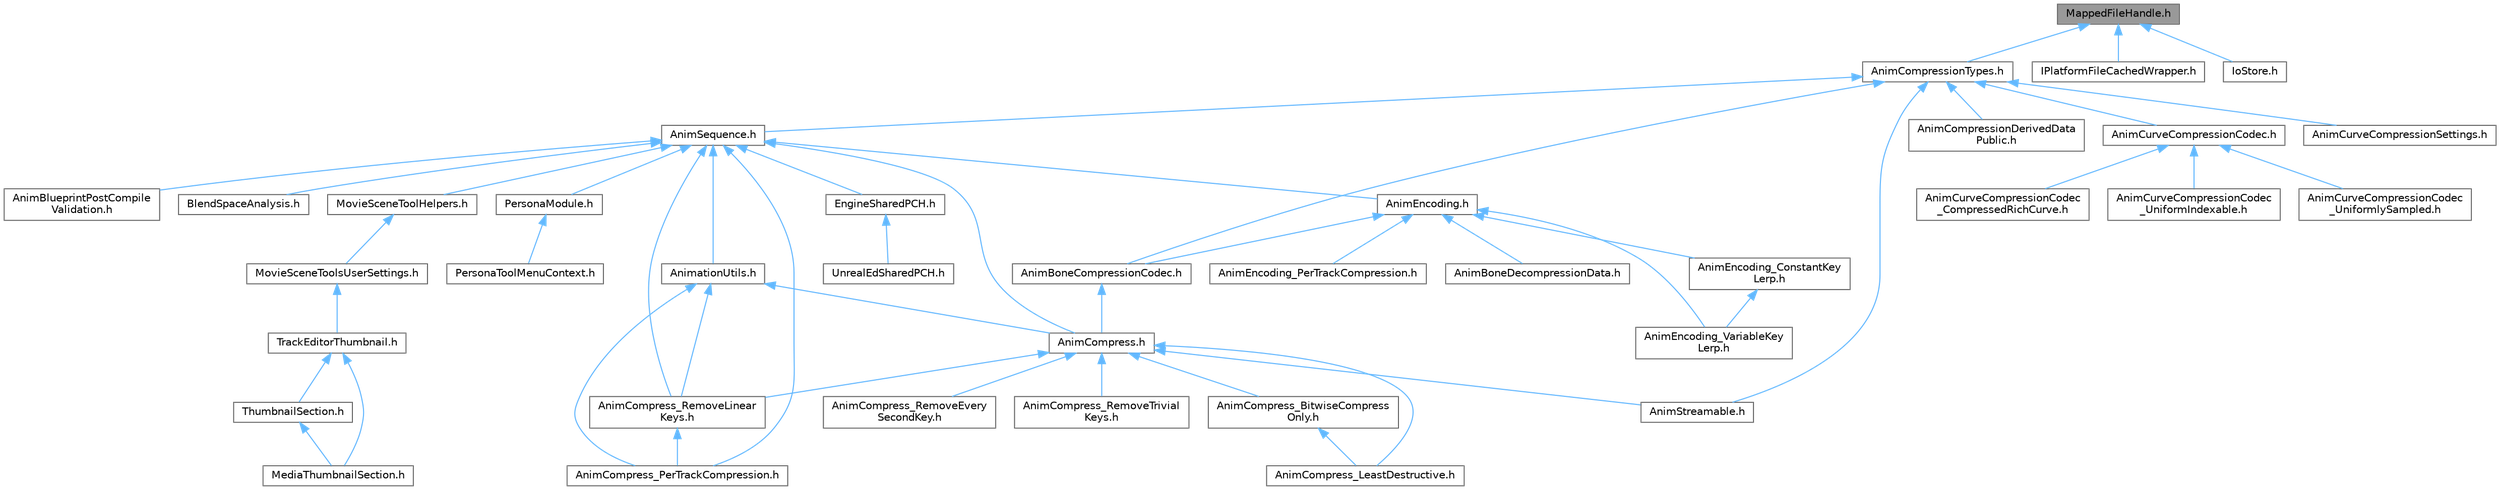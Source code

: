 digraph "MappedFileHandle.h"
{
 // INTERACTIVE_SVG=YES
 // LATEX_PDF_SIZE
  bgcolor="transparent";
  edge [fontname=Helvetica,fontsize=10,labelfontname=Helvetica,labelfontsize=10];
  node [fontname=Helvetica,fontsize=10,shape=box,height=0.2,width=0.4];
  Node1 [id="Node000001",label="MappedFileHandle.h",height=0.2,width=0.4,color="gray40", fillcolor="grey60", style="filled", fontcolor="black",tooltip=" "];
  Node1 -> Node2 [id="edge1_Node000001_Node000002",dir="back",color="steelblue1",style="solid",tooltip=" "];
  Node2 [id="Node000002",label="AnimCompressionTypes.h",height=0.2,width=0.4,color="grey40", fillcolor="white", style="filled",URL="$d1/d3b/AnimCompressionTypes_8h.html",tooltip=" "];
  Node2 -> Node3 [id="edge2_Node000002_Node000003",dir="back",color="steelblue1",style="solid",tooltip=" "];
  Node3 [id="Node000003",label="AnimBoneCompressionCodec.h",height=0.2,width=0.4,color="grey40", fillcolor="white", style="filled",URL="$dd/dc3/AnimBoneCompressionCodec_8h.html",tooltip=" "];
  Node3 -> Node4 [id="edge3_Node000003_Node000004",dir="back",color="steelblue1",style="solid",tooltip=" "];
  Node4 [id="Node000004",label="AnimCompress.h",height=0.2,width=0.4,color="grey40", fillcolor="white", style="filled",URL="$dd/d6d/AnimCompress_8h.html",tooltip=" "];
  Node4 -> Node5 [id="edge4_Node000004_Node000005",dir="back",color="steelblue1",style="solid",tooltip=" "];
  Node5 [id="Node000005",label="AnimCompress_BitwiseCompress\lOnly.h",height=0.2,width=0.4,color="grey40", fillcolor="white", style="filled",URL="$df/dd5/AnimCompress__BitwiseCompressOnly_8h.html",tooltip=" "];
  Node5 -> Node6 [id="edge5_Node000005_Node000006",dir="back",color="steelblue1",style="solid",tooltip=" "];
  Node6 [id="Node000006",label="AnimCompress_LeastDestructive.h",height=0.2,width=0.4,color="grey40", fillcolor="white", style="filled",URL="$da/d93/AnimCompress__LeastDestructive_8h.html",tooltip=" "];
  Node4 -> Node6 [id="edge6_Node000004_Node000006",dir="back",color="steelblue1",style="solid",tooltip=" "];
  Node4 -> Node7 [id="edge7_Node000004_Node000007",dir="back",color="steelblue1",style="solid",tooltip=" "];
  Node7 [id="Node000007",label="AnimCompress_RemoveEvery\lSecondKey.h",height=0.2,width=0.4,color="grey40", fillcolor="white", style="filled",URL="$d6/dc2/AnimCompress__RemoveEverySecondKey_8h.html",tooltip=" "];
  Node4 -> Node8 [id="edge8_Node000004_Node000008",dir="back",color="steelblue1",style="solid",tooltip=" "];
  Node8 [id="Node000008",label="AnimCompress_RemoveLinear\lKeys.h",height=0.2,width=0.4,color="grey40", fillcolor="white", style="filled",URL="$d1/d0a/AnimCompress__RemoveLinearKeys_8h.html",tooltip=" "];
  Node8 -> Node9 [id="edge9_Node000008_Node000009",dir="back",color="steelblue1",style="solid",tooltip=" "];
  Node9 [id="Node000009",label="AnimCompress_PerTrackCompression.h",height=0.2,width=0.4,color="grey40", fillcolor="white", style="filled",URL="$d1/d22/AnimCompress__PerTrackCompression_8h.html",tooltip=" "];
  Node4 -> Node10 [id="edge10_Node000004_Node000010",dir="back",color="steelblue1",style="solid",tooltip=" "];
  Node10 [id="Node000010",label="AnimCompress_RemoveTrivial\lKeys.h",height=0.2,width=0.4,color="grey40", fillcolor="white", style="filled",URL="$d0/d60/AnimCompress__RemoveTrivialKeys_8h.html",tooltip=" "];
  Node4 -> Node11 [id="edge11_Node000004_Node000011",dir="back",color="steelblue1",style="solid",tooltip=" "];
  Node11 [id="Node000011",label="AnimStreamable.h",height=0.2,width=0.4,color="grey40", fillcolor="white", style="filled",URL="$d1/d46/AnimStreamable_8h.html",tooltip=" "];
  Node2 -> Node12 [id="edge12_Node000002_Node000012",dir="back",color="steelblue1",style="solid",tooltip=" "];
  Node12 [id="Node000012",label="AnimCompressionDerivedData\lPublic.h",height=0.2,width=0.4,color="grey40", fillcolor="white", style="filled",URL="$dc/d36/AnimCompressionDerivedDataPublic_8h.html",tooltip=" "];
  Node2 -> Node13 [id="edge13_Node000002_Node000013",dir="back",color="steelblue1",style="solid",tooltip=" "];
  Node13 [id="Node000013",label="AnimCurveCompressionCodec.h",height=0.2,width=0.4,color="grey40", fillcolor="white", style="filled",URL="$d3/d77/AnimCurveCompressionCodec_8h.html",tooltip=" "];
  Node13 -> Node14 [id="edge14_Node000013_Node000014",dir="back",color="steelblue1",style="solid",tooltip=" "];
  Node14 [id="Node000014",label="AnimCurveCompressionCodec\l_CompressedRichCurve.h",height=0.2,width=0.4,color="grey40", fillcolor="white", style="filled",URL="$db/d72/AnimCurveCompressionCodec__CompressedRichCurve_8h.html",tooltip=" "];
  Node13 -> Node15 [id="edge15_Node000013_Node000015",dir="back",color="steelblue1",style="solid",tooltip=" "];
  Node15 [id="Node000015",label="AnimCurveCompressionCodec\l_UniformIndexable.h",height=0.2,width=0.4,color="grey40", fillcolor="white", style="filled",URL="$d7/d0a/AnimCurveCompressionCodec__UniformIndexable_8h.html",tooltip=" "];
  Node13 -> Node16 [id="edge16_Node000013_Node000016",dir="back",color="steelblue1",style="solid",tooltip=" "];
  Node16 [id="Node000016",label="AnimCurveCompressionCodec\l_UniformlySampled.h",height=0.2,width=0.4,color="grey40", fillcolor="white", style="filled",URL="$da/d4c/AnimCurveCompressionCodec__UniformlySampled_8h.html",tooltip=" "];
  Node2 -> Node17 [id="edge17_Node000002_Node000017",dir="back",color="steelblue1",style="solid",tooltip=" "];
  Node17 [id="Node000017",label="AnimCurveCompressionSettings.h",height=0.2,width=0.4,color="grey40", fillcolor="white", style="filled",URL="$d0/d49/AnimCurveCompressionSettings_8h.html",tooltip=" "];
  Node2 -> Node18 [id="edge18_Node000002_Node000018",dir="back",color="steelblue1",style="solid",tooltip=" "];
  Node18 [id="Node000018",label="AnimSequence.h",height=0.2,width=0.4,color="grey40", fillcolor="white", style="filled",URL="$d0/d8a/AnimSequence_8h.html",tooltip=" "];
  Node18 -> Node19 [id="edge19_Node000018_Node000019",dir="back",color="steelblue1",style="solid",tooltip=" "];
  Node19 [id="Node000019",label="AnimBlueprintPostCompile\lValidation.h",height=0.2,width=0.4,color="grey40", fillcolor="white", style="filled",URL="$de/d1b/AnimBlueprintPostCompileValidation_8h.html",tooltip=" "];
  Node18 -> Node4 [id="edge20_Node000018_Node000004",dir="back",color="steelblue1",style="solid",tooltip=" "];
  Node18 -> Node9 [id="edge21_Node000018_Node000009",dir="back",color="steelblue1",style="solid",tooltip=" "];
  Node18 -> Node8 [id="edge22_Node000018_Node000008",dir="back",color="steelblue1",style="solid",tooltip=" "];
  Node18 -> Node20 [id="edge23_Node000018_Node000020",dir="back",color="steelblue1",style="solid",tooltip=" "];
  Node20 [id="Node000020",label="AnimEncoding.h",height=0.2,width=0.4,color="grey40", fillcolor="white", style="filled",URL="$d9/dfd/AnimEncoding_8h.html",tooltip=" "];
  Node20 -> Node3 [id="edge24_Node000020_Node000003",dir="back",color="steelblue1",style="solid",tooltip=" "];
  Node20 -> Node21 [id="edge25_Node000020_Node000021",dir="back",color="steelblue1",style="solid",tooltip=" "];
  Node21 [id="Node000021",label="AnimBoneDecompressionData.h",height=0.2,width=0.4,color="grey40", fillcolor="white", style="filled",URL="$d9/d92/AnimBoneDecompressionData_8h.html",tooltip=" "];
  Node20 -> Node22 [id="edge26_Node000020_Node000022",dir="back",color="steelblue1",style="solid",tooltip=" "];
  Node22 [id="Node000022",label="AnimEncoding_ConstantKey\lLerp.h",height=0.2,width=0.4,color="grey40", fillcolor="white", style="filled",URL="$d8/d74/AnimEncoding__ConstantKeyLerp_8h.html",tooltip=" "];
  Node22 -> Node23 [id="edge27_Node000022_Node000023",dir="back",color="steelblue1",style="solid",tooltip=" "];
  Node23 [id="Node000023",label="AnimEncoding_VariableKey\lLerp.h",height=0.2,width=0.4,color="grey40", fillcolor="white", style="filled",URL="$d7/d4b/AnimEncoding__VariableKeyLerp_8h.html",tooltip=" "];
  Node20 -> Node24 [id="edge28_Node000020_Node000024",dir="back",color="steelblue1",style="solid",tooltip=" "];
  Node24 [id="Node000024",label="AnimEncoding_PerTrackCompression.h",height=0.2,width=0.4,color="grey40", fillcolor="white", style="filled",URL="$dc/d27/AnimEncoding__PerTrackCompression_8h.html",tooltip=" "];
  Node20 -> Node23 [id="edge29_Node000020_Node000023",dir="back",color="steelblue1",style="solid",tooltip=" "];
  Node18 -> Node25 [id="edge30_Node000018_Node000025",dir="back",color="steelblue1",style="solid",tooltip=" "];
  Node25 [id="Node000025",label="AnimationUtils.h",height=0.2,width=0.4,color="grey40", fillcolor="white", style="filled",URL="$d6/db6/AnimationUtils_8h.html",tooltip=" "];
  Node25 -> Node4 [id="edge31_Node000025_Node000004",dir="back",color="steelblue1",style="solid",tooltip=" "];
  Node25 -> Node9 [id="edge32_Node000025_Node000009",dir="back",color="steelblue1",style="solid",tooltip=" "];
  Node25 -> Node8 [id="edge33_Node000025_Node000008",dir="back",color="steelblue1",style="solid",tooltip=" "];
  Node18 -> Node26 [id="edge34_Node000018_Node000026",dir="back",color="steelblue1",style="solid",tooltip=" "];
  Node26 [id="Node000026",label="BlendSpaceAnalysis.h",height=0.2,width=0.4,color="grey40", fillcolor="white", style="filled",URL="$d7/daf/BlendSpaceAnalysis_8h.html",tooltip=" "];
  Node18 -> Node27 [id="edge35_Node000018_Node000027",dir="back",color="steelblue1",style="solid",tooltip=" "];
  Node27 [id="Node000027",label="EngineSharedPCH.h",height=0.2,width=0.4,color="grey40", fillcolor="white", style="filled",URL="$dc/dbb/EngineSharedPCH_8h.html",tooltip=" "];
  Node27 -> Node28 [id="edge36_Node000027_Node000028",dir="back",color="steelblue1",style="solid",tooltip=" "];
  Node28 [id="Node000028",label="UnrealEdSharedPCH.h",height=0.2,width=0.4,color="grey40", fillcolor="white", style="filled",URL="$d1/de6/UnrealEdSharedPCH_8h.html",tooltip=" "];
  Node18 -> Node29 [id="edge37_Node000018_Node000029",dir="back",color="steelblue1",style="solid",tooltip=" "];
  Node29 [id="Node000029",label="MovieSceneToolHelpers.h",height=0.2,width=0.4,color="grey40", fillcolor="white", style="filled",URL="$d4/d0e/MovieSceneToolHelpers_8h.html",tooltip=" "];
  Node29 -> Node30 [id="edge38_Node000029_Node000030",dir="back",color="steelblue1",style="solid",tooltip=" "];
  Node30 [id="Node000030",label="MovieSceneToolsUserSettings.h",height=0.2,width=0.4,color="grey40", fillcolor="white", style="filled",URL="$d5/dab/MovieSceneToolsUserSettings_8h.html",tooltip=" "];
  Node30 -> Node31 [id="edge39_Node000030_Node000031",dir="back",color="steelblue1",style="solid",tooltip=" "];
  Node31 [id="Node000031",label="TrackEditorThumbnail.h",height=0.2,width=0.4,color="grey40", fillcolor="white", style="filled",URL="$d6/d44/TrackEditorThumbnail_8h.html",tooltip=" "];
  Node31 -> Node32 [id="edge40_Node000031_Node000032",dir="back",color="steelblue1",style="solid",tooltip=" "];
  Node32 [id="Node000032",label="MediaThumbnailSection.h",height=0.2,width=0.4,color="grey40", fillcolor="white", style="filled",URL="$d8/dfe/MediaThumbnailSection_8h.html",tooltip=" "];
  Node31 -> Node33 [id="edge41_Node000031_Node000033",dir="back",color="steelblue1",style="solid",tooltip=" "];
  Node33 [id="Node000033",label="ThumbnailSection.h",height=0.2,width=0.4,color="grey40", fillcolor="white", style="filled",URL="$de/daf/ThumbnailSection_8h.html",tooltip=" "];
  Node33 -> Node32 [id="edge42_Node000033_Node000032",dir="back",color="steelblue1",style="solid",tooltip=" "];
  Node18 -> Node34 [id="edge43_Node000018_Node000034",dir="back",color="steelblue1",style="solid",tooltip=" "];
  Node34 [id="Node000034",label="PersonaModule.h",height=0.2,width=0.4,color="grey40", fillcolor="white", style="filled",URL="$de/d74/PersonaModule_8h.html",tooltip=" "];
  Node34 -> Node35 [id="edge44_Node000034_Node000035",dir="back",color="steelblue1",style="solid",tooltip=" "];
  Node35 [id="Node000035",label="PersonaToolMenuContext.h",height=0.2,width=0.4,color="grey40", fillcolor="white", style="filled",URL="$d6/d6c/PersonaToolMenuContext_8h.html",tooltip=" "];
  Node2 -> Node11 [id="edge45_Node000002_Node000011",dir="back",color="steelblue1",style="solid",tooltip=" "];
  Node1 -> Node36 [id="edge46_Node000001_Node000036",dir="back",color="steelblue1",style="solid",tooltip=" "];
  Node36 [id="Node000036",label="IPlatformFileCachedWrapper.h",height=0.2,width=0.4,color="grey40", fillcolor="white", style="filled",URL="$d2/d1a/IPlatformFileCachedWrapper_8h.html",tooltip=" "];
  Node1 -> Node37 [id="edge47_Node000001_Node000037",dir="back",color="steelblue1",style="solid",tooltip=" "];
  Node37 [id="Node000037",label="IoStore.h",height=0.2,width=0.4,color="grey40", fillcolor="white", style="filled",URL="$d5/d52/IoStore_8h.html",tooltip=" "];
}
